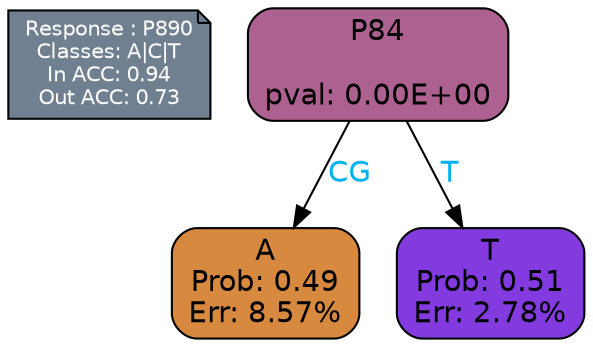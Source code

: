 digraph Tree {
node [shape=box, style="filled, rounded", color="black", fontname=helvetica] ;
graph [ranksep=equally, splines=polylines, bgcolor=transparent, dpi=600] ;
edge [fontname=helvetica] ;
LEGEND [label="Response : P890
Classes: A|C|T
In ACC: 0.94
Out ACC: 0.73
",shape=note,align=left,style=filled,fillcolor="slategray",fontcolor="white",fontsize=10];1 [label="P84

pval: 0.00E+00", fillcolor="#ac6190"] ;
2 [label="A
Prob: 0.49
Err: 8.57%", fillcolor="#d6893f"] ;
3 [label="T
Prob: 0.51
Err: 2.78%", fillcolor="#833be0"] ;
1 -> 2 [label="CG",fontcolor=deepskyblue2] ;
1 -> 3 [label="T",fontcolor=deepskyblue2] ;
{rank = same; 2;3;}{rank = same; LEGEND;1;}}